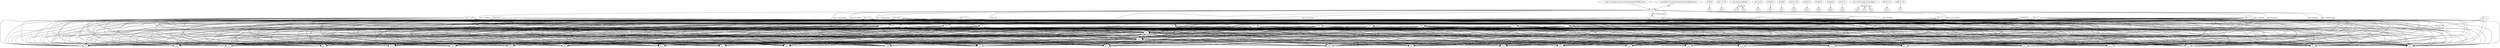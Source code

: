 digraph g {
0[label="$i24"]
1[label="$i32"]
0->1[label=""]
2[label="$i14 + 1"]
3[label="$i25"]
2->3[label=""]
4[label="$b40"]
4->3[label=""]
5[label="$s7"]
6[label="$i39"]
5->6[label=""]
7[label="$i29"]
8[label="$i41"]
7->8[label=""]
9[label="$i37 + $i36"]
10[label="$i36"]
9->10[label=""]
11[label="(byte) $b13"]
12[label="$r5"]
11->12[label=""]
13[label="$i23"]
4->13[label=""]
14[label="1"]
14->1[label=""]
15[label="0"]
15->1[label=""]
2->13[label=""]
16[label="-1"]
16->1[label=""]
17[label="$i41 + 1"]
18[label="$r7"]
17->18[label=""]
19[label="$r6"]
5->19[label=""]
20[label="$i31"]
20->13[label=""]
17->8[label=""]
20->3[label=""]
21[label="$i3"]
4->21[label=""]
22[label="$z0"]
23[label="$i44"]
22->23[label=""]
24[label="$s6 >> 6"]
25[label="$i28"]
24->25[label=""]
26[label="$i4"]
0->26[label=""]
27[label="$r3"]
24->27[label=""]
7->25[label=""]
14->23[label=""]
15->23[label=""]
28[label="$i30"]
21->28[label=""]
17->25[label=""]
29[label="$i35"]
2->29[label=""]
30[label="$r18[$i39]"]
30->3[label=""]
17->1[label=""]
16->26[label=""]
11->21[label=""]
11->13[label=""]
4->12[label=""]
31[label="$i30 + 1"]
31->20[label=""]
32[label="$i23 << 8"]
32->0[label=""]
7->18[label=""]
2->12[label=""]
0->18[label=""]
33[label="$i8"]
9->33[label=""]
34[label="$i21"]
9->34[label=""]
35[label="b0"]
36[label="$i11"]
35->36[label=""]
15->26[label=""]
14->26[label=""]
17->27[label=""]
30->13[label=""]
37[label="$i28 | $s27"]
38[label="$r1"]
37->38[label=""]
31->6[label=""]
22->26[label=""]
0->8[label=""]
39[label="$i38"]
40[label="$i16"]
39->40[label=""]
0->23[label=""]
17->26[label=""]
23->33[label=""]
15->27[label=""]
41[label="r0"]
41->5[label="field: classOfTag"]
16->27[label=""]
31->28[label=""]
14->27[label=""]
11->3[label=""]
42[label="$i33"]
39->42[label=""]
20->12[label=""]
22->1[label=""]
43[label="$i19"]
4->43[label=""]
32->38[label=""]
44[label="$r2"]
17->44[label=""]
39->38[label=""]
45[label="$i37"]
20->45[label=""]
46[label="$r1[$i4]"]
47[label="$b5"]
46->47[label=""]
37->42[label=""]
48[label="$i15"]
49[label="$i45"]
48->49[label=""]
50[label="$i22"]
51[label="$i34"]
50->51[label=""]
32->33[label=""]
22->27[label=""]
7->34[label=""]
52[label="$i42"]
53[label="$i14"]
52->53[label=""]
54[label="$r18"]
50->54[label=""]
14->25[label=""]
16->25[label=""]
15->25[label=""]
24->34[label=""]
20->43[label=""]
50->19[label=""]
4->45[label=""]
5->45[label=""]
24->10[label=""]
16->8[label=""]
15->8[label=""]
55[label="$i2"]
21->55[label=""]
14->8[label=""]
41->21[label="field: endOffset"]
16->44[label=""]
15->44[label=""]
0->36[label=""]
37->40[label=""]
16->36[label=""]
15->36[label=""]
30->43[label=""]
14->36[label=""]
14->44[label=""]
0->44[label=""]
31->19[label=""]
30->29[label=""]
37->7[label=""]
30->45[label=""]
31->54[label=""]
5->55[label=""]
11->29[label=""]
20->29[label=""]
32->10[label=""]
22->18[label=""]
9->49[label=""]
7->27[label=""]
2->21[label=""]
5->28[label=""]
50->6[label=""]
32->42[label=""]
24->8[label=""]
35->27[label=""]
21->45[label=""]
0->25[label=""]
11->43[label=""]
23->49[label=""]
39->53[label=""]
32->40[label=""]
4->29[label=""]
17->36[label=""]
2->53[label=""]
56[label="$b17 & 128"]
57[label="$s18"]
56->57[label=""]
15->10[label=""]
16->10[label=""]
58[label="$i21 + 1"]
58->55[label=""]
7->33[label=""]
14->10[label=""]
39->12[label=""]
9->18[label=""]
35->25[label=""]
22->34[label=""]
52->29[label=""]
48->10[label=""]
30->6[label=""]
58->51[label=""]
39->29[label=""]
52->12[label=""]
20->6[label=""]
35->8[label=""]
24->44[label=""]
39->43[label=""]
24->36[label=""]
17->49[label=""]
37->33[label=""]
4->6[label=""]
35->51[label=""]
31->51[label=""]
11->38[label=""]
37->53[label=""]
23->38[label=""]
58->8[label=""]
52->38[label=""]
11->6[label=""]
52->3[label=""]
9->25[label=""]
58->23[label=""]
21->3[label=""]
2->43[label=""]
11->19[label=""]
7->23[label=""]
24->1[label=""]
32->25[label=""]
22->8[label=""]
41->50[label="field: endOffset"]
9->27[label=""]
59[label="java.lang.StringBuffer"]
60[label="$r15"]
59->60[label="type"]
0->27[label=""]
23->10[label=""]
17->34[label=""]
21->54[label=""]
24->18[label=""]
21->6[label=""]
35->23[label=""]
21->36[label=""]
22->25[label=""]
2->28[label=""]
5->21[label=""]
16->23[label=""]
61[label="$b5 & 255"]
62[label="$s6"]
61->62[label=""]
39->45[label=""]
21->19[label=""]
37->12[label=""]
9->8[label=""]
4->19[label=""]
30->54[label=""]
22->33[label=""]
48->38[label=""]
0->34[label=""]
9->42[label=""]
5->13[label=""]
24->49[label=""]
30->19[label=""]
5->51[label=""]
9->40[label=""]
58->25[label=""]
2->45[label=""]
20->19[label=""]
52->43[label=""]
22->51[label=""]
24->26[label=""]
21->43[label=""]
20->51[label=""]
48->29[label=""]
20->54[label=""]
24->42[label=""]
4->51[label=""]
4->55[label=""]
58->34[label=""]
37->3[label=""]
48->21[label=""]
37->21[label=""]
5->53[label=""]
30->42[label=""]
52->34[label=""]
20->55[label=""]
35->49[label=""]
63[label="$r5[$i16]"]
64[label="$b17"]
63->64[label=""]
20->38[label=""]
9->36[label=""]
31->53[label=""]
0->54[label=""]
11->35[label=""]
11->55[label=""]
4->38[label=""]
35->6[label=""]
31->44[label=""]
39->10[label=""]
50->23[label=""]
37->44[label=""]
41->39[label="field: endOffset"]
15->54[label=""]
14->54[label=""]
21->12[label=""]
16->54[label=""]
32->3[label=""]
48->43[label=""]
23->53[label=""]
32->21[label=""]
2->42[label=""]
11->51[label=""]
32->44[label=""]
11->28[label=""]
14->22[label=""]
15->22[label=""]
52->6[label=""]
7->51[label=""]
50->3[label=""]
52->49[label=""]
17->40[label=""]
58->27[label=""]
50->13[label=""]
21->29[label=""]
31->13[label=""]
31->3[label=""]
20->40[label=""]
39->25[label=""]
52->28[label=""]
37->27[label=""]
48->27[label=""]
65[label="i43 + 1"]
66[label="i43"]
65->66[label=""]
21->18[label=""]
0->49[label=""]
7->40[label=""]
11->10[label=""]
32->27[label=""]
52->19[label=""]
31->23[label=""]
5->23[label=""]
4->40[label=""]
67[label="@this: org.eclipse.osgi.internal.signedcontent.BERProcessor"]
67->41[label=""]
0->6[label=""]
0->19[label=""]
2->38[label=""]
14->40[label=""]
15->40[label=""]
16->40[label=""]
48->12[label=""]
39->13[label=""]
50->53[label=""]
9->12[label=""]
9->26[label=""]
50->25[label=""]
2->33[label=""]
16->6[label=""]
48->18[label=""]
0->33[label=""]
23->1[label=""]
14->6[label=""]
15->6[label=""]
35->34[label=""]
17->38[label=""]
16->51[label=""]
15->51[label=""]
14->51[label=""]
23->26[label=""]
23->23[label=""]
39->33[label=""]
58->45[label=""]
50->44[label=""]
22->55[label=""]
22->28[label=""]
17->51[label=""]
32->34[label=""]
11->40[label=""]
9->29[label=""]
52->21[label=""]
5->54[label=""]
30->53[label=""]
5->18[label=""]
50->45[label=""]
39->26[label=""]
7->49[label=""]
21->27[label=""]
37->34[label=""]
39->1[label=""]
68[label="$r2[$i8]"]
69[label="$b9"]
68->69[label=""]
5->3[label=""]
48->34[label=""]
20->28[label=""]
7->19[label=""]
17->10[label=""]
31->45[label=""]
70[label="$b26 & 255"]
71[label="$s27"]
70->71[label=""]
9->55[label=""]
30->33[label=""]
9->1[label=""]
4->28[label=""]
24->33[label=""]
48->40[label=""]
37->19[label=""]
37->6[label=""]
52->18[label=""]
14->19[label=""]
52->51[label=""]
16->19[label=""]
9->38[label=""]
15->19[label=""]
58->54[label=""]
23->25[label=""]
58->18[label=""]
24->53[label=""]
35->18[label=""]
7->6[label=""]
14->34[label=""]
15->34[label=""]
16->34[label=""]
21->40[label=""]
17->43[label=""]
39->8[label=""]
58->49[label=""]
52->27[label=""]
5->44[label=""]
17->12[label=""]
30->23[label=""]
72[label="$r3[$i11]"]
73[label="$b12"]
72->73[label=""]
32->49[label=""]
41->23[label="field: contentOffset"]
22->38[label=""]
7->44[label=""]
37->49[label=""]
32->19[label=""]
21->21[label=""]
17->52[label=""]
23->13[label=""]
16->49[label=""]
32->54[label=""]
14->49[label=""]
15->49[label=""]
35->3[label=""]
21->51[label=""]
9->43[label=""]
35->44[label=""]
35->19[label=""]
23->42[label=""]
20->21[label=""]
58->44[label=""]
52->40[label=""]
35->54[label=""]
32->18[label=""]
22->10[label=""]
58->6[label=""]
37->18[label=""]
24->23[label=""]
74[label="$r7[$i25]"]
75[label="$b26"]
74->75[label=""]
58->19[label=""]
58->3[label=""]
17->28[label=""]
15->18[label=""]
16->18[label=""]
14->18[label=""]
48->51[label=""]
17->55[label=""]
0->45[label=""]
22->36[label=""]
7->54[label=""]
23->8[label=""]
11->44[label=""]
16->29[label=""]
15->29[label=""]
16->13[label=""]
20->18[label=""]
37->55[label=""]
0->29[label=""]
14->13[label=""]
15->13[label=""]
11->23[label=""]
30->25[label=""]
14->3[label=""]
15->3[label=""]
16->3[label=""]
5->33[label=""]
4->18[label=""]
35->43[label=""]
0->21[label=""]
22->21[label=""]
24->45[label=""]
22->12[label=""]
0->3[label=""]
35->53[label=""]
31->49[label=""]
20->8[label=""]
32->55[label=""]
37->51[label=""]
9->6[label=""]
2->18[label=""]
2->1[label=""]
14->21[label=""]
15->21[label=""]
16->21[label=""]
37->54[label=""]
0->13[label=""]
30->8[label=""]
31->33[label=""]
2->23[label=""]
7->3[label=""]
0->12[label=""]
35->12[label=""]
2->8[label=""]
17->29[label=""]
32->51[label=""]
5->49[label=""]
23->55[label=""]
9->19[label=""]
2->26[label=""]
20->23[label=""]
7->21[label=""]
21->49[label=""]
5->34[label=""]
52->36[label=""]
22->29[label=""]
24->3[label=""]
30->18[label=""]
22->43[label=""]
7->13[label=""]
9->45[label=""]
14->29[label=""]
48->54[label=""]
50->49[label=""]
58->40[label=""]
23->54[label=""]
58->42[label=""]
50->10[label=""]
11->36[label=""]
23->19[label=""]
15->43[label=""]
16->43[label=""]
39->36[label=""]
2->48[label=""]
24->13[label=""]
14->43[label=""]
24->29[label=""]
32->6[label=""]
23->28[label=""]
39->54[label=""]
58->43[label=""]
76[label="$r6[$i19]"]
77[label="$b20"]
76->77[label=""]
7->45[label=""]
16->53[label=""]
14->53[label=""]
15->53[label=""]
22->45[label=""]
50->38[label=""]
7->43[label=""]
9->28[label=""]
4->8[label=""]
11->27[label=""]
78[label="$b9 & 32"]
79[label="$b10"]
78->79[label=""]
20->27[label=""]
52->54[label=""]
7->29[label=""]
2->36[label=""]
21->34[label=""]
2->25[label=""]
4->34[label=""]
39->51[label=""]
17->21[label=""]
4->27[label=""]
30->27[label=""]
48->28[label=""]
11->8[label=""]
24->43[label=""]
17->3[label=""]
0->53[label=""]
50->33[label=""]
20->34[label=""]
2->44[label=""]
30->34[label=""]
17->13[label=""]
35->29[label=""]
48->55[label=""]
39->44[label=""]
41->7[label="field: contentLength"]
52->26[label=""]
7->28[label=""]
4->10[label=""]
58->21[label=""]
17->6[label=""]
17->19[label=""]
58->50[label=""]
9->13[label=""]
2->10[label=""]
31->27[label=""]
7->53[label=""]
52->1[label=""]
23->45[label=""]
52->23[label=""]
30->36[label=""]
11->34[label=""]
31->25[label=""]
5->8[label=""]
9->21[label=""]
58->13[label=""]
35->45[label=""]
20->36[label=""]
31->8[label=""]
5->25[label=""]
22->40[label=""]
31->42[label=""]
41->0[label="field: contentLength"]
35->42[label=""]
9->51[label=""]
50->27[label=""]
30->49[label=""]
80[label="java.security.SignatureException"]
81[label="$r14"]
80->81[label="type"]
30->10[label=""]
35->40[label=""]
48->19[label=""]
0->40[label=""]
31->40[label=""]
5->42[label=""]
20->49[label=""]
4->36[label=""]
5->27[label=""]
52->44[label=""]
58->12[label=""]
20->10[label=""]
50->42[label=""]
52->55[label=""]
50->40[label=""]
31->18[label=""]
82[label="$r4"]
80->82[label="type"]
32->45[label=""]
39->23[label=""]
37->45[label=""]
50->8[label=""]
24->6[label=""]
41->22[label="field: constructed"]
32->28[label=""]
83[label="org.eclipse.osgi.internal.signedcontent.BERProcessor"]
83->41[label="type"]
23->6[label=""]
30->26[label=""]
22->42[label=""]
39->28[label=""]
7->12[label=""]
35->13[label=""]
20->44[label=""]
23->36[label=""]
0->42[label=""]
21->10[label=""]
15->45[label=""]
14->45[label=""]
16->45[label=""]
22->53[label=""]
4->49[label=""]
11->18[label=""]
50->34[label=""]
4->44[label=""]
23->29[label=""]
35->21[label=""]
30->44[label=""]
37->28[label=""]
5->40[label=""]
50->18[label=""]
21->1[label=""]
24->19[label=""]
20->26[label=""]
15->12[label=""]
16->12[label=""]
48->6[label=""]
48->44[label=""]
14->12[label=""]
24->5[label=""]
11->1[label=""]
20->1[label=""]
16->28[label=""]
21->44[label=""]
11->49[label=""]
58->33[label=""]
4->26[label=""]
21->38[label=""]
39->55[label=""]
30->1[label=""]
22->13[label=""]
58->53[label=""]
31->34[label=""]
48->3[label=""]
4->54[label=""]
4->1[label=""]
24->54[label=""]
15->28[label=""]
11->54[label=""]
14->28[label=""]
37->23[label=""]
11->26[label=""]
48->36[label=""]
32->23[label=""]
14->55[label=""]
48->1[label=""]
15->55[label=""]
16->55[label=""]
50->43[label=""]
37->1[label=""]
30->38[label=""]
15->66[label=""]
7->38[label=""]
39->34[label=""]
2->55[label=""]
2->51[label=""]
31->43[label=""]
23->43[label=""]
32->12[label=""]
32->26[label=""]
2->54[label=""]
32->1[label=""]
58->10[label=""]
7->42[label=""]
48->23[label=""]
23->12[label=""]
37->13[label=""]
50->12[label=""]
32->29[label=""]
37->29[label=""]
32->13[label=""]
0->51[label=""]
0->55[label=""]
52->10[label=""]
21->26[label=""]
31->12[label=""]
22->54[label=""]
35->33[label=""]
21->23[label=""]
20->42[label=""]
23->21[label=""]
84[label="$r8"]
80->84[label="type"]
52->45[label=""]
9->53[label=""]
31->36[label=""]
50->26[label=""]
30->55[label=""]
30->51[label=""]
17->42[label=""]
23->3[label=""]
5->43[label=""]
24->51[label=""]
9->39[label=""]
52->33[label=""]
37->25[label=""]
35->28[label=""]
35->10[label=""]
48->26[label=""]
7->55[label=""]
24->38[label=""]
23->44[label=""]
17->54[label=""]
32->8[label=""]
22->49[label=""]
32->53[label=""]
52->25[label=""]
31->21[label=""]
31->1[label=""]
5->12[label=""]
85[label="$b12 & 31"]
86[label="$b13"]
85->86[label=""]
50->1[label=""]
35->55[label=""]
5->26[label=""]
58->28[label=""]
0->38[label=""]
4->42[label=""]
39->19[label=""]
37->43[label=""]
30->40[label=""]
32->36[label=""]
14->42[label=""]
23->18[label=""]
37->36[label=""]
48->45[label=""]
16->42[label=""]
15->42[label=""]
9->23[label=""]
32->43[label=""]
39->3[label=""]
16->33[label=""]
15->33[label=""]
14->33[label=""]
16->38[label=""]
11->42[label=""]
15->38[label=""]
14->38[label=""]
41->35[label="field: tag"]
31->26[label=""]
2->19[label=""]
50->36[label=""]
24->40[label=""]
2->6[label=""]
39->6[label=""]
50->21[label=""]
37->8[label=""]
41->4[label="field: contentLength"]
39->21[label=""]
30->28[label=""]
9->3[label=""]
41->20[label="field: endOffset"]
58->1[label=""]
23->40[label=""]
37->10[label=""]
17->33[label=""]
5->38[label=""]
11->45[label=""]
17->53[label=""]
35->38[label=""]
20->33[label=""]
23->34[label=""]
58->29[label=""]
9->54[label=""]
7->10[label=""]
4->53[label=""]
23->27[label=""]
5->1[label=""]
39->18[label=""]
9->44[label=""]
4->33[label=""]
87[label="$b20 & 127"]
88[label="b1"]
87->88[label=""]
21->8[label=""]
22->19[label=""]
31->38[label=""]
24->28[label=""]
58->26[label=""]
41->16[label="field: contentLength"]
41->15[label="field: contentLength"]
21->42[label=""]
52->13[label=""]
30->4[label=""]
2->49[label=""]
0->10[label=""]
5->29[label=""]
24->21[label=""]
39->49[label=""]
30->12[label=""]
2->40[label=""]
41->48[label="field: endOffset"]
7->36[label=""]
89[label="$r9"]
59->89[label="type"]
21->13[label=""]
24->55[label=""]
52->42[label=""]
35->1[label=""]
31->55[label=""]
7->26[label=""]
50->29[label=""]
11->33[label=""]
23->51[label=""]
50->55[label=""]
52->8[label=""]
31->10[label=""]
48->42[label=""]
11->53[label=""]
58->38[label=""]
30->21[label=""]
48->8[label=""]
0->43[label=""]
0->28[label=""]
11->25[label=""]
39->27[label=""]
17->23[label=""]
48->53[label=""]
2->27[label=""]
58->36[label=""]
48->25[label=""]
4->23[label=""]
17->45[label=""]
24->12[label=""]
50->28[label=""]
21->53[label=""]
41->52[label="field: endOffset"]
22->6[label=""]
20->25[label=""]
4->25[label=""]
35->26[label=""]
2->34[label=""]
22->44[label=""]
37->26[label=""]
48->33[label=""]
20->53[label=""]
21->33[label=""]
22->3[label=""]
5->10[label=""]
5->36[label=""]
48->13[label=""]
21->25[label=""]
31->29[label=""]
7->1[label=""]
}